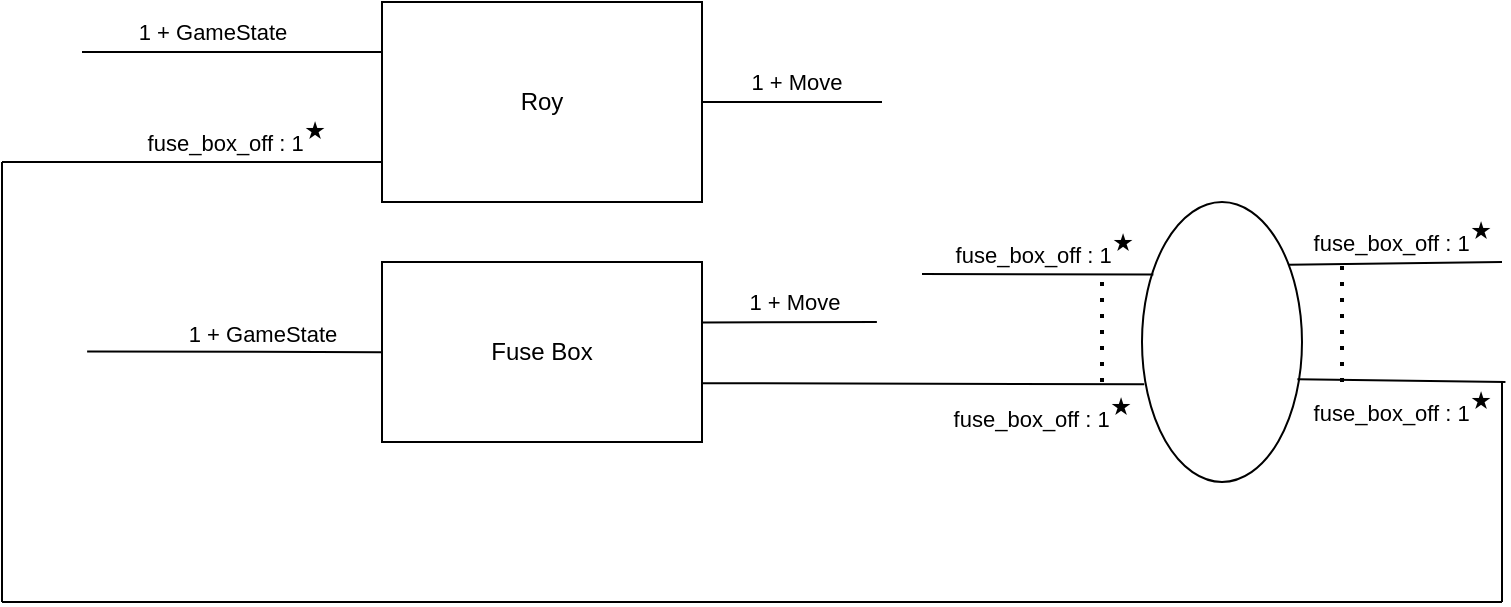 <mxfile version="28.2.5">
  <diagram name="Page-1" id="U6B_iUND54FDthSwE5DL">
    <mxGraphModel dx="964" dy="552" grid="1" gridSize="10" guides="1" tooltips="1" connect="1" arrows="1" fold="1" page="1" pageScale="1" pageWidth="1100" pageHeight="1700" math="0" shadow="0">
      <root>
        <mxCell id="0" />
        <mxCell id="1" parent="0" />
        <mxCell id="wLpk4BYtdLMdJDYbwjVS-2" value="Roy" style="rounded=0;whiteSpace=wrap;html=1;" vertex="1" parent="1">
          <mxGeometry x="350" y="350" width="160" height="100" as="geometry" />
        </mxCell>
        <mxCell id="wLpk4BYtdLMdJDYbwjVS-3" value="" style="endArrow=none;html=1;rounded=0;exitX=0;exitY=0.25;exitDx=0;exitDy=0;" edge="1" parent="1" source="wLpk4BYtdLMdJDYbwjVS-2">
          <mxGeometry width="50" height="50" relative="1" as="geometry">
            <mxPoint x="610" y="520" as="sourcePoint" />
            <mxPoint x="200" y="375" as="targetPoint" />
          </mxGeometry>
        </mxCell>
        <mxCell id="wLpk4BYtdLMdJDYbwjVS-7" value="1 + GameState" style="edgeLabel;html=1;align=center;verticalAlign=bottom;resizable=0;points=[];labelPosition=center;verticalLabelPosition=top;" vertex="1" connectable="0" parent="wLpk4BYtdLMdJDYbwjVS-3">
          <mxGeometry x="0.133" y="-2" relative="1" as="geometry">
            <mxPoint as="offset" />
          </mxGeometry>
        </mxCell>
        <mxCell id="wLpk4BYtdLMdJDYbwjVS-4" value="" style="endArrow=none;html=1;rounded=0;exitX=0;exitY=0.75;exitDx=0;exitDy=0;" edge="1" parent="1">
          <mxGeometry width="50" height="50" relative="1" as="geometry">
            <mxPoint x="350" y="430" as="sourcePoint" />
            <mxPoint x="200" y="430" as="targetPoint" />
          </mxGeometry>
        </mxCell>
        <mxCell id="wLpk4BYtdLMdJDYbwjVS-6" value="fuse_box_off : 1&lt;span style=&quot;font-family: -apple-system, &amp;quot;system-ui&amp;quot;, &amp;quot;Segoe UI&amp;quot;, Roboto, sans-serif; font-size: 13px; text-align: left; text-wrap-mode: wrap; background-color: rgb(255, 255, 255);&quot;&gt;&lt;font style=&quot;color: rgb(0, 0, 0);&quot;&gt;&lt;sup&gt;★&lt;/sup&gt;&lt;/font&gt;&lt;/span&gt;" style="edgeLabel;html=1;align=center;verticalAlign=bottom;resizable=0;points=[];labelPosition=center;verticalLabelPosition=top;" vertex="1" connectable="0" parent="wLpk4BYtdLMdJDYbwjVS-4">
          <mxGeometry x="-0.022" y="-1" relative="1" as="geometry">
            <mxPoint as="offset" />
          </mxGeometry>
        </mxCell>
        <mxCell id="wLpk4BYtdLMdJDYbwjVS-9" value="" style="endArrow=none;html=1;rounded=0;exitX=1;exitY=0.5;exitDx=0;exitDy=0;" edge="1" parent="1" source="wLpk4BYtdLMdJDYbwjVS-2">
          <mxGeometry width="50" height="50" relative="1" as="geometry">
            <mxPoint x="900" y="340" as="sourcePoint" />
            <mxPoint x="600" y="400" as="targetPoint" />
          </mxGeometry>
        </mxCell>
        <mxCell id="wLpk4BYtdLMdJDYbwjVS-10" value="1 + Move" style="edgeLabel;html=1;align=center;verticalAlign=bottom;resizable=0;points=[];labelPosition=center;verticalLabelPosition=top;" vertex="1" connectable="0" parent="wLpk4BYtdLMdJDYbwjVS-9">
          <mxGeometry x="0.035" y="2" relative="1" as="geometry">
            <mxPoint as="offset" />
          </mxGeometry>
        </mxCell>
        <mxCell id="wLpk4BYtdLMdJDYbwjVS-13" value="Fuse Box" style="rounded=0;whiteSpace=wrap;html=1;" vertex="1" parent="1">
          <mxGeometry x="350" y="480" width="160" height="90" as="geometry" />
        </mxCell>
        <mxCell id="wLpk4BYtdLMdJDYbwjVS-14" value="" style="endArrow=none;html=1;rounded=0;entryX=-0.016;entryY=0.571;entryDx=0;entryDy=0;entryPerimeter=0;" edge="1" parent="1">
          <mxGeometry width="50" height="50" relative="1" as="geometry">
            <mxPoint x="202.56" y="524.71" as="sourcePoint" />
            <mxPoint x="350.0" y="525.1" as="targetPoint" />
          </mxGeometry>
        </mxCell>
        <mxCell id="wLpk4BYtdLMdJDYbwjVS-15" value="1 + GameState" style="edgeLabel;html=1;align=center;verticalAlign=bottom;resizable=0;points=[];labelPosition=center;verticalLabelPosition=top;" vertex="1" connectable="0" parent="wLpk4BYtdLMdJDYbwjVS-14">
          <mxGeometry x="0.182" relative="1" as="geometry">
            <mxPoint as="offset" />
          </mxGeometry>
        </mxCell>
        <mxCell id="wLpk4BYtdLMdJDYbwjVS-19" value="" style="endArrow=none;html=1;rounded=0;entryX=1.016;entryY=0.203;entryDx=0;entryDy=0;entryPerimeter=0;" edge="1" parent="1">
          <mxGeometry width="50" height="50" relative="1" as="geometry">
            <mxPoint x="597.44" y="510" as="sourcePoint" />
            <mxPoint x="510.0" y="510.27" as="targetPoint" />
          </mxGeometry>
        </mxCell>
        <mxCell id="wLpk4BYtdLMdJDYbwjVS-20" value="1 + Move" style="edgeLabel;html=1;align=center;verticalAlign=middle;resizable=0;points=[];" vertex="1" connectable="0" parent="wLpk4BYtdLMdJDYbwjVS-19">
          <mxGeometry x="-0.046" y="-1" relative="1" as="geometry">
            <mxPoint y="-9" as="offset" />
          </mxGeometry>
        </mxCell>
        <mxCell id="wLpk4BYtdLMdJDYbwjVS-21" value="" style="endArrow=none;html=1;rounded=0;exitX=1.002;exitY=0.673;exitDx=0;exitDy=0;exitPerimeter=0;entryX=0.014;entryY=0.651;entryDx=0;entryDy=0;entryPerimeter=0;" edge="1" parent="1" target="wLpk4BYtdLMdJDYbwjVS-28">
          <mxGeometry width="50" height="50" relative="1" as="geometry">
            <mxPoint x="510.0" y="540.57" as="sourcePoint" />
            <mxPoint x="660" y="540" as="targetPoint" />
          </mxGeometry>
        </mxCell>
        <mxCell id="wLpk4BYtdLMdJDYbwjVS-22" value="fuse_box_off : 1&lt;span style=&quot;text-wrap-mode: wrap; font-family: -apple-system, &amp;quot;system-ui&amp;quot;, &amp;quot;Segoe UI&amp;quot;, Roboto, sans-serif; font-size: 13px; text-align: left; background-color: rgb(255, 255, 255);&quot;&gt;&lt;font style=&quot;color: rgb(0, 0, 0);&quot;&gt;&lt;sup&gt;★&lt;/sup&gt;&lt;/font&gt;&lt;/span&gt;" style="edgeLabel;html=1;align=center;verticalAlign=top;resizable=0;points=[];labelPosition=center;verticalLabelPosition=bottom;" vertex="1" connectable="0" parent="wLpk4BYtdLMdJDYbwjVS-21">
          <mxGeometry x="0.312" y="1" relative="1" as="geometry">
            <mxPoint x="25" as="offset" />
          </mxGeometry>
        </mxCell>
        <mxCell id="wLpk4BYtdLMdJDYbwjVS-24" value="" style="endArrow=none;html=1;rounded=0;" edge="1" parent="1">
          <mxGeometry width="50" height="50" relative="1" as="geometry">
            <mxPoint x="160" y="650" as="sourcePoint" />
            <mxPoint x="660" y="650" as="targetPoint" />
          </mxGeometry>
        </mxCell>
        <mxCell id="wLpk4BYtdLMdJDYbwjVS-25" value="" style="endArrow=none;html=1;rounded=0;" edge="1" parent="1">
          <mxGeometry width="50" height="50" relative="1" as="geometry">
            <mxPoint x="160" y="650" as="sourcePoint" />
            <mxPoint x="160" y="430" as="targetPoint" />
          </mxGeometry>
        </mxCell>
        <mxCell id="wLpk4BYtdLMdJDYbwjVS-27" value="" style="endArrow=none;html=1;rounded=0;" edge="1" parent="1">
          <mxGeometry width="50" height="50" relative="1" as="geometry">
            <mxPoint x="160" y="430" as="sourcePoint" />
            <mxPoint x="220" y="430" as="targetPoint" />
          </mxGeometry>
        </mxCell>
        <mxCell id="wLpk4BYtdLMdJDYbwjVS-28" value="" style="ellipse;whiteSpace=wrap;html=1;" vertex="1" parent="1">
          <mxGeometry x="730" y="450" width="80" height="140" as="geometry" />
        </mxCell>
        <mxCell id="wLpk4BYtdLMdJDYbwjVS-29" value="" style="endArrow=none;html=1;rounded=0;entryX=0.071;entryY=0.259;entryDx=0;entryDy=0;entryPerimeter=0;" edge="1" parent="1" target="wLpk4BYtdLMdJDYbwjVS-28">
          <mxGeometry width="50" height="50" relative="1" as="geometry">
            <mxPoint x="620" y="486" as="sourcePoint" />
            <mxPoint x="470" y="380" as="targetPoint" />
          </mxGeometry>
        </mxCell>
        <mxCell id="wLpk4BYtdLMdJDYbwjVS-30" value="fuse_box_off : 1&lt;span style=&quot;text-wrap-mode: wrap; font-family: -apple-system, &amp;quot;system-ui&amp;quot;, &amp;quot;Segoe UI&amp;quot;, Roboto, sans-serif; font-size: 13px; text-align: left; background-color: rgb(255, 255, 255);&quot;&gt;&lt;font style=&quot;color: rgb(0, 0, 0);&quot;&gt;&lt;sup&gt;★&lt;/sup&gt;&lt;/font&gt;&lt;/span&gt;" style="edgeLabel;html=1;align=center;verticalAlign=bottom;resizable=0;points=[];labelPosition=center;verticalLabelPosition=top;" vertex="1" connectable="0" parent="wLpk4BYtdLMdJDYbwjVS-29">
          <mxGeometry x="0.319" y="1" relative="1" as="geometry">
            <mxPoint x="-16" as="offset" />
          </mxGeometry>
        </mxCell>
        <mxCell id="wLpk4BYtdLMdJDYbwjVS-31" value="" style="endArrow=none;dashed=1;html=1;dashPattern=1 3;strokeWidth=2;rounded=0;" edge="1" parent="1">
          <mxGeometry width="50" height="50" relative="1" as="geometry">
            <mxPoint x="710" y="540" as="sourcePoint" />
            <mxPoint x="710" y="490" as="targetPoint" />
          </mxGeometry>
        </mxCell>
        <mxCell id="wLpk4BYtdLMdJDYbwjVS-32" value="" style="endArrow=none;html=1;rounded=0;exitX=0.914;exitY=0.224;exitDx=0;exitDy=0;exitPerimeter=0;" edge="1" parent="1" source="wLpk4BYtdLMdJDYbwjVS-28">
          <mxGeometry width="50" height="50" relative="1" as="geometry">
            <mxPoint x="420" y="520" as="sourcePoint" />
            <mxPoint x="910" y="480" as="targetPoint" />
          </mxGeometry>
        </mxCell>
        <mxCell id="wLpk4BYtdLMdJDYbwjVS-33" value="fuse_box_off : 1&lt;span style=&quot;text-wrap-mode: wrap; font-family: -apple-system, &amp;quot;system-ui&amp;quot;, &amp;quot;Segoe UI&amp;quot;, Roboto, sans-serif; font-size: 13px; text-align: left; background-color: rgb(255, 255, 255);&quot;&gt;&lt;font style=&quot;color: rgb(0, 0, 0);&quot;&gt;&lt;sup&gt;★&lt;/sup&gt;&lt;/font&gt;&lt;/span&gt;" style="edgeLabel;html=1;align=center;verticalAlign=bottom;resizable=0;points=[];labelPosition=center;verticalLabelPosition=top;" vertex="1" connectable="0" parent="wLpk4BYtdLMdJDYbwjVS-32">
          <mxGeometry x="0.155" y="-1" relative="1" as="geometry">
            <mxPoint x="-5" y="-2" as="offset" />
          </mxGeometry>
        </mxCell>
        <mxCell id="wLpk4BYtdLMdJDYbwjVS-34" value="" style="endArrow=none;html=1;rounded=0;exitX=0.971;exitY=0.633;exitDx=0;exitDy=0;exitPerimeter=0;" edge="1" parent="1" source="wLpk4BYtdLMdJDYbwjVS-28">
          <mxGeometry width="50" height="50" relative="1" as="geometry">
            <mxPoint x="420" y="520" as="sourcePoint" />
            <mxPoint x="911.714" y="540" as="targetPoint" />
          </mxGeometry>
        </mxCell>
        <mxCell id="wLpk4BYtdLMdJDYbwjVS-35" value="fuse_box_off : 1&lt;span style=&quot;text-wrap-mode: wrap; font-family: -apple-system, &amp;quot;system-ui&amp;quot;, &amp;quot;Segoe UI&amp;quot;, Roboto, sans-serif; font-size: 13px; text-align: left; background-color: rgb(255, 255, 255);&quot;&gt;&lt;font style=&quot;color: rgb(0, 0, 0);&quot;&gt;&lt;sup&gt;★&lt;/sup&gt;&lt;/font&gt;&lt;/span&gt;" style="edgeLabel;html=1;align=center;verticalAlign=top;resizable=0;points=[];labelPosition=center;verticalLabelPosition=bottom;" vertex="1" connectable="0" parent="wLpk4BYtdLMdJDYbwjVS-34">
          <mxGeometry x="-0.055" y="2" relative="1" as="geometry">
            <mxPoint x="3" as="offset" />
          </mxGeometry>
        </mxCell>
        <mxCell id="wLpk4BYtdLMdJDYbwjVS-36" value="" style="endArrow=none;html=1;rounded=0;" edge="1" parent="1">
          <mxGeometry width="50" height="50" relative="1" as="geometry">
            <mxPoint x="910" y="540" as="sourcePoint" />
            <mxPoint x="910" y="650" as="targetPoint" />
          </mxGeometry>
        </mxCell>
        <mxCell id="wLpk4BYtdLMdJDYbwjVS-37" value="" style="endArrow=none;html=1;rounded=0;" edge="1" parent="1">
          <mxGeometry width="50" height="50" relative="1" as="geometry">
            <mxPoint x="660" y="650" as="sourcePoint" />
            <mxPoint x="910" y="650" as="targetPoint" />
          </mxGeometry>
        </mxCell>
        <mxCell id="wLpk4BYtdLMdJDYbwjVS-38" value="" style="endArrow=none;dashed=1;html=1;dashPattern=1 3;strokeWidth=2;rounded=0;" edge="1" parent="1">
          <mxGeometry width="50" height="50" relative="1" as="geometry">
            <mxPoint x="830" y="540" as="sourcePoint" />
            <mxPoint x="830" y="480" as="targetPoint" />
          </mxGeometry>
        </mxCell>
      </root>
    </mxGraphModel>
  </diagram>
</mxfile>
